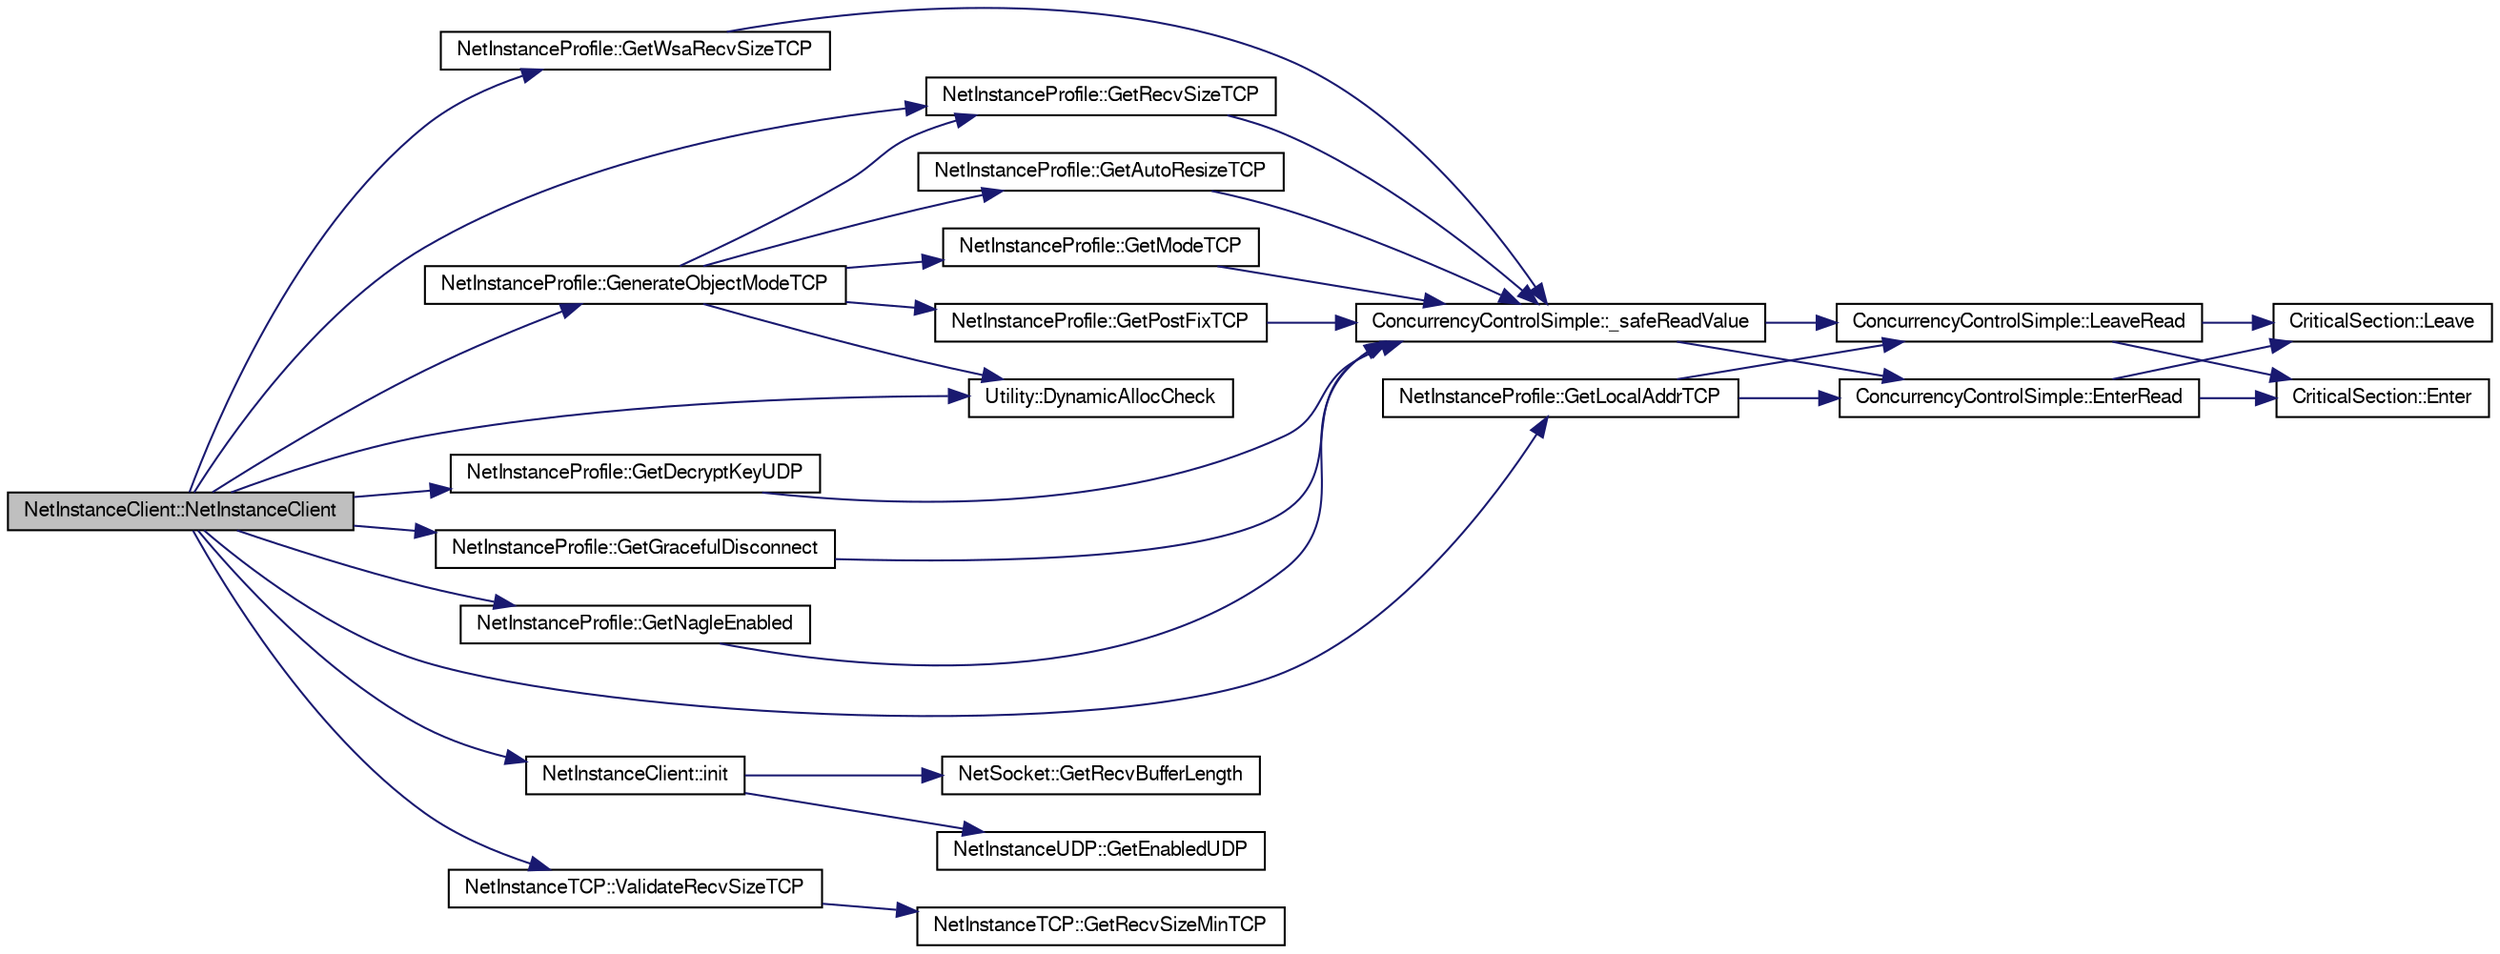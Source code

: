 digraph G
{
  edge [fontname="FreeSans",fontsize="10",labelfontname="FreeSans",labelfontsize="10"];
  node [fontname="FreeSans",fontsize="10",shape=record];
  rankdir=LR;
  Node1 [label="NetInstanceClient::NetInstanceClient",height=0.2,width=0.4,color="black", fillcolor="grey75", style="filled" fontcolor="black"];
  Node1 -> Node2 [color="midnightblue",fontsize="10",style="solid"];
  Node2 [label="Utility::DynamicAllocCheck",height=0.2,width=0.4,color="black", fillcolor="white", style="filled",URL="$class_utility.html#ae9b88a37dc2e95519c938e673dd3de2c"];
  Node1 -> Node3 [color="midnightblue",fontsize="10",style="solid"];
  Node3 [label="NetInstanceProfile::GenerateObjectModeTCP",height=0.2,width=0.4,color="black", fillcolor="white", style="filled",URL="$class_net_instance_profile.html#a51acbcfcbd4920688fa4ac69dc654d99"];
  Node3 -> Node2 [color="midnightblue",fontsize="10",style="solid"];
  Node3 -> Node4 [color="midnightblue",fontsize="10",style="solid"];
  Node4 [label="NetInstanceProfile::GetAutoResizeTCP",height=0.2,width=0.4,color="black", fillcolor="white", style="filled",URL="$class_net_instance_profile.html#a3138ff491860a299c87cc45f17f193bf"];
  Node4 -> Node5 [color="midnightblue",fontsize="10",style="solid"];
  Node5 [label="ConcurrencyControlSimple::_safeReadValue",height=0.2,width=0.4,color="black", fillcolor="white", style="filled",URL="$class_concurrency_control_simple.html#a1c346ff35d22a75bf37106dbd380481a"];
  Node5 -> Node6 [color="midnightblue",fontsize="10",style="solid"];
  Node6 [label="ConcurrencyControlSimple::EnterRead",height=0.2,width=0.4,color="black", fillcolor="white", style="filled",URL="$class_concurrency_control_simple.html#a2fe44e5187f242c6770f22744fbbb9fc"];
  Node6 -> Node7 [color="midnightblue",fontsize="10",style="solid"];
  Node7 [label="CriticalSection::Enter",height=0.2,width=0.4,color="black", fillcolor="white", style="filled",URL="$class_critical_section.html#a509be5342b2f07ae06e1af5d9e08b871"];
  Node6 -> Node8 [color="midnightblue",fontsize="10",style="solid"];
  Node8 [label="CriticalSection::Leave",height=0.2,width=0.4,color="black", fillcolor="white", style="filled",URL="$class_critical_section.html#a6fa0931385f066492f31fc98e3fca657"];
  Node5 -> Node9 [color="midnightblue",fontsize="10",style="solid"];
  Node9 [label="ConcurrencyControlSimple::LeaveRead",height=0.2,width=0.4,color="black", fillcolor="white", style="filled",URL="$class_concurrency_control_simple.html#a5899652d881e107574a98d15cae50830"];
  Node9 -> Node7 [color="midnightblue",fontsize="10",style="solid"];
  Node9 -> Node8 [color="midnightblue",fontsize="10",style="solid"];
  Node3 -> Node10 [color="midnightblue",fontsize="10",style="solid"];
  Node10 [label="NetInstanceProfile::GetModeTCP",height=0.2,width=0.4,color="black", fillcolor="white", style="filled",URL="$class_net_instance_profile.html#a33d0b363560c97904e1e1b764f49a5c5"];
  Node10 -> Node5 [color="midnightblue",fontsize="10",style="solid"];
  Node3 -> Node11 [color="midnightblue",fontsize="10",style="solid"];
  Node11 [label="NetInstanceProfile::GetPostFixTCP",height=0.2,width=0.4,color="black", fillcolor="white", style="filled",URL="$class_net_instance_profile.html#a1b41a8d54a6fe70d9ac3cf0dbe20ef3a"];
  Node11 -> Node5 [color="midnightblue",fontsize="10",style="solid"];
  Node3 -> Node12 [color="midnightblue",fontsize="10",style="solid"];
  Node12 [label="NetInstanceProfile::GetRecvSizeTCP",height=0.2,width=0.4,color="black", fillcolor="white", style="filled",URL="$class_net_instance_profile.html#a34189e13e8b5a89800f0aa512c80fdb1"];
  Node12 -> Node5 [color="midnightblue",fontsize="10",style="solid"];
  Node1 -> Node13 [color="midnightblue",fontsize="10",style="solid"];
  Node13 [label="NetInstanceProfile::GetDecryptKeyUDP",height=0.2,width=0.4,color="black", fillcolor="white", style="filled",URL="$class_net_instance_profile.html#a960740542942a2264cd7d712b91d9efe"];
  Node13 -> Node5 [color="midnightblue",fontsize="10",style="solid"];
  Node1 -> Node14 [color="midnightblue",fontsize="10",style="solid"];
  Node14 [label="NetInstanceProfile::GetGracefulDisconnect",height=0.2,width=0.4,color="black", fillcolor="white", style="filled",URL="$class_net_instance_profile.html#a777efff4a19fb22c97d8f261a634b369"];
  Node14 -> Node5 [color="midnightblue",fontsize="10",style="solid"];
  Node1 -> Node15 [color="midnightblue",fontsize="10",style="solid"];
  Node15 [label="NetInstanceProfile::GetLocalAddrTCP",height=0.2,width=0.4,color="black", fillcolor="white", style="filled",URL="$class_net_instance_profile.html#a584ba16218e7d6340eebfefaba180477"];
  Node15 -> Node6 [color="midnightblue",fontsize="10",style="solid"];
  Node15 -> Node9 [color="midnightblue",fontsize="10",style="solid"];
  Node1 -> Node16 [color="midnightblue",fontsize="10",style="solid"];
  Node16 [label="NetInstanceProfile::GetNagleEnabled",height=0.2,width=0.4,color="black", fillcolor="white", style="filled",URL="$class_net_instance_profile.html#ac7a15b5090c6f1d28cecebbd0eec6bec"];
  Node16 -> Node5 [color="midnightblue",fontsize="10",style="solid"];
  Node1 -> Node12 [color="midnightblue",fontsize="10",style="solid"];
  Node1 -> Node17 [color="midnightblue",fontsize="10",style="solid"];
  Node17 [label="NetInstanceProfile::GetWsaRecvSizeTCP",height=0.2,width=0.4,color="black", fillcolor="white", style="filled",URL="$class_net_instance_profile.html#a89f3243d78963e4eb890d5fda63877b9"];
  Node17 -> Node5 [color="midnightblue",fontsize="10",style="solid"];
  Node1 -> Node18 [color="midnightblue",fontsize="10",style="solid"];
  Node18 [label="NetInstanceClient::init",height=0.2,width=0.4,color="black", fillcolor="white", style="filled",URL="$class_net_instance_client.html#afdb88e3e5ba8f7c0318e902cea460868"];
  Node18 -> Node19 [color="midnightblue",fontsize="10",style="solid"];
  Node19 [label="NetInstanceUDP::GetEnabledUDP",height=0.2,width=0.4,color="black", fillcolor="white", style="filled",URL="$class_net_instance_u_d_p.html#a0b6d789a0d44bc02a8661dcfc0f62ff6"];
  Node18 -> Node20 [color="midnightblue",fontsize="10",style="solid"];
  Node20 [label="NetSocket::GetRecvBufferLength",height=0.2,width=0.4,color="black", fillcolor="white", style="filled",URL="$class_net_socket.html#ae2524e6cffa4e30726fde6b4e703ebc3"];
  Node1 -> Node21 [color="midnightblue",fontsize="10",style="solid"];
  Node21 [label="NetInstanceTCP::ValidateRecvSizeTCP",height=0.2,width=0.4,color="black", fillcolor="white", style="filled",URL="$class_net_instance_t_c_p.html#aed7c2c6c9c50f72e56c6c40f542e6a65"];
  Node21 -> Node22 [color="midnightblue",fontsize="10",style="solid"];
  Node22 [label="NetInstanceTCP::GetRecvSizeMinTCP",height=0.2,width=0.4,color="black", fillcolor="white", style="filled",URL="$class_net_instance_t_c_p.html#a75e1024a7352c83b7691bd3268e24136"];
}
